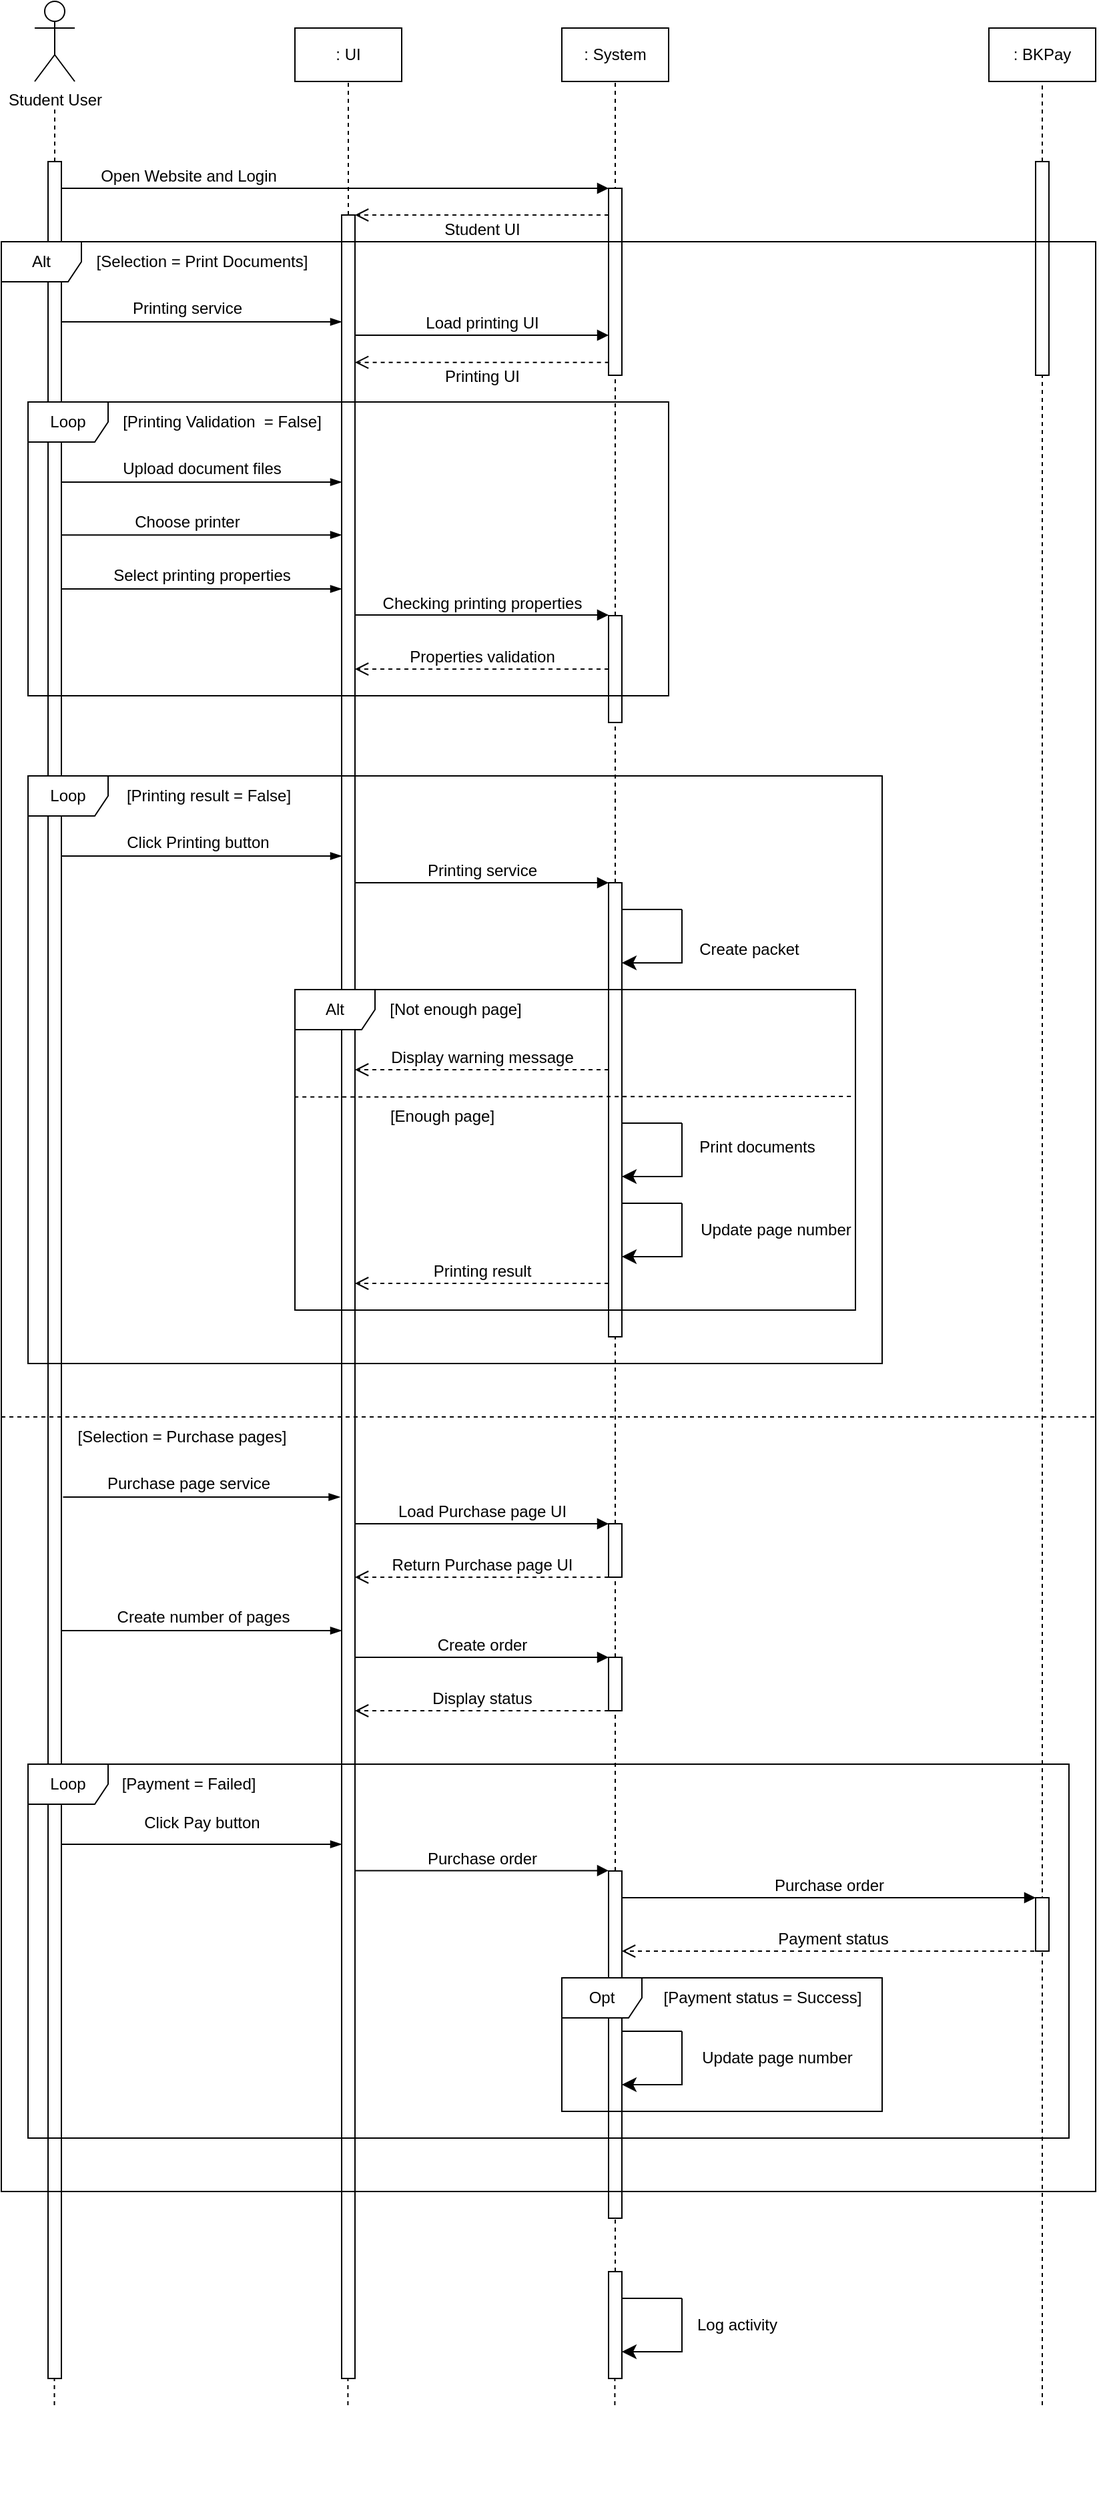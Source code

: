 <mxfile version="24.7.17">
  <diagram name="Page-1" id="VICQK_YOBx4lTLBK6XQd">
    <mxGraphModel grid="1" page="1" gridSize="10" guides="1" tooltips="1" connect="1" arrows="1" fold="1" pageScale="1" pageWidth="850" pageHeight="1100" math="0" shadow="0">
      <root>
        <mxCell id="0" />
        <mxCell id="1" parent="0" />
        <mxCell id="wZtONMUZU_BwKSZi0WM_-43" value="" style="html=1;points=[[0,0,0,0,5],[0,1,0,0,-5],[1,0,0,0,5],[1,1,0,0,-5]];perimeter=orthogonalPerimeter;outlineConnect=0;targetShapes=umlLifeline;portConstraint=eastwest;newEdgeStyle={&quot;curved&quot;:0,&quot;rounded&quot;:0};" vertex="1" parent="1">
          <mxGeometry x="275" y="200" width="10" height="1620" as="geometry" />
        </mxCell>
        <mxCell id="wZtONMUZU_BwKSZi0WM_-1" value="Student User" style="shape=umlActor;verticalLabelPosition=bottom;verticalAlign=top;html=1;outlineConnect=0;" vertex="1" parent="1">
          <mxGeometry x="45" y="40" width="30" height="60" as="geometry" />
        </mxCell>
        <mxCell id="wZtONMUZU_BwKSZi0WM_-20" value="" style="endArrow=none;dashed=1;html=1;rounded=0;" edge="1" parent="1" source="wZtONMUZU_BwKSZi0WM_-23">
          <mxGeometry width="50" height="50" relative="1" as="geometry">
            <mxPoint x="45" y="360" as="sourcePoint" />
            <mxPoint x="60" y="120" as="targetPoint" />
          </mxGeometry>
        </mxCell>
        <mxCell id="wZtONMUZU_BwKSZi0WM_-21" value="[&lt;span style=&quot;background-color: initial;&quot;&gt;Selection = Print Documents]&lt;/span&gt;" style="text;html=1;align=center;verticalAlign=middle;resizable=0;points=[];autosize=1;strokeColor=none;fillColor=none;" vertex="1" parent="1">
          <mxGeometry x="80" y="220" width="180" height="30" as="geometry" />
        </mxCell>
        <mxCell id="wZtONMUZU_BwKSZi0WM_-23" value="" style="html=1;points=[[0,0,0,0,5],[0,1,0,0,-5],[1,0,0,0,5],[1,1,0,0,-5]];perimeter=orthogonalPerimeter;outlineConnect=0;targetShapes=umlLifeline;portConstraint=eastwest;newEdgeStyle={&quot;curved&quot;:0,&quot;rounded&quot;:0};" vertex="1" parent="1">
          <mxGeometry x="55" y="160" width="10" height="1660" as="geometry" />
        </mxCell>
        <mxCell id="wZtONMUZU_BwKSZi0WM_-24" value="" style="edgeStyle=elbowEdgeStyle;fontSize=12;html=1;endArrow=blockThin;endFill=1;rounded=0;" edge="1" parent="1" source="wZtONMUZU_BwKSZi0WM_-23" target="wZtONMUZU_BwKSZi0WM_-43">
          <mxGeometry width="160" relative="1" as="geometry">
            <mxPoint x="70" y="280" as="sourcePoint" />
            <mxPoint x="250" y="280" as="targetPoint" />
            <Array as="points">
              <mxPoint x="250" y="280" />
            </Array>
          </mxGeometry>
        </mxCell>
        <mxCell id="wZtONMUZU_BwKSZi0WM_-25" value="&lt;font style=&quot;font-size: 12px;&quot;&gt;Printing service&lt;/font&gt;" style="edgeLabel;html=1;align=center;verticalAlign=middle;resizable=0;points=[];" connectable="0" vertex="1" parent="wZtONMUZU_BwKSZi0WM_-24">
          <mxGeometry x="-0.303" y="5" relative="1" as="geometry">
            <mxPoint x="21" y="-5" as="offset" />
          </mxGeometry>
        </mxCell>
        <mxCell id="wZtONMUZU_BwKSZi0WM_-28" value=": UI" style="rounded=0;whiteSpace=wrap;html=1;" vertex="1" parent="1">
          <mxGeometry x="240" y="60" width="80" height="40" as="geometry" />
        </mxCell>
        <mxCell id="wZtONMUZU_BwKSZi0WM_-29" value=": System" style="rounded=0;whiteSpace=wrap;html=1;" vertex="1" parent="1">
          <mxGeometry x="440" y="60" width="80" height="40" as="geometry" />
        </mxCell>
        <mxCell id="wZtONMUZU_BwKSZi0WM_-30" value=": BKPay" style="rounded=0;whiteSpace=wrap;html=1;" vertex="1" parent="1">
          <mxGeometry x="760" y="60" width="80" height="40" as="geometry" />
        </mxCell>
        <mxCell id="wZtONMUZU_BwKSZi0WM_-31" value="" style="endArrow=none;dashed=1;html=1;rounded=0;entryX=0.5;entryY=1;entryDx=0;entryDy=0;" edge="1" parent="1" source="wZtONMUZU_BwKSZi0WM_-43" target="wZtONMUZU_BwKSZi0WM_-28">
          <mxGeometry width="50" height="50" relative="1" as="geometry">
            <mxPoint x="260" y="760" as="sourcePoint" />
            <mxPoint x="360" y="330" as="targetPoint" />
          </mxGeometry>
        </mxCell>
        <mxCell id="wZtONMUZU_BwKSZi0WM_-32" value="" style="endArrow=none;dashed=1;html=1;rounded=0;entryX=0.5;entryY=1;entryDx=0;entryDy=0;" edge="1" parent="1" source="wZtONMUZU_BwKSZi0WM_-48" target="wZtONMUZU_BwKSZi0WM_-29">
          <mxGeometry width="50" height="50" relative="1" as="geometry">
            <mxPoint x="460" y="400" as="sourcePoint" />
            <mxPoint x="460" y="120" as="targetPoint" />
          </mxGeometry>
        </mxCell>
        <mxCell id="wZtONMUZU_BwKSZi0WM_-33" value="" style="endArrow=none;dashed=1;html=1;rounded=0;entryX=0.5;entryY=1;entryDx=0;entryDy=0;" edge="1" parent="1" source="7RUnxDJIe619laXMd0Or-14" target="wZtONMUZU_BwKSZi0WM_-30">
          <mxGeometry width="50" height="50" relative="1" as="geometry">
            <mxPoint x="800" y="760" as="sourcePoint" />
            <mxPoint x="850" y="200" as="targetPoint" />
          </mxGeometry>
        </mxCell>
        <mxCell id="wZtONMUZU_BwKSZi0WM_-37" value="" style="html=1;points=[[0,0,0,0,5],[0,1,0,0,-5],[1,0,0,0,5],[1,1,0,0,-5]];perimeter=orthogonalPerimeter;outlineConnect=0;targetShapes=umlLifeline;portConstraint=eastwest;newEdgeStyle={&quot;curved&quot;:0,&quot;rounded&quot;:0};" vertex="1" parent="1">
          <mxGeometry x="475" y="180" width="10" height="140" as="geometry" />
        </mxCell>
        <mxCell id="wZtONMUZU_BwKSZi0WM_-38" value="&lt;font style=&quot;font-size: 12px;&quot;&gt;Open Website and Login&lt;/font&gt;" style="html=1;verticalAlign=bottom;endArrow=block;curved=0;rounded=0;" edge="1" parent="1">
          <mxGeometry x="-0.537" relative="1" as="geometry">
            <mxPoint x="65" y="180.0" as="sourcePoint" />
            <mxPoint as="offset" />
            <mxPoint x="475" y="180.0" as="targetPoint" />
          </mxGeometry>
        </mxCell>
        <mxCell id="wZtONMUZU_BwKSZi0WM_-39" value="&lt;font style=&quot;font-size: 12px;&quot;&gt;Student UI&lt;/font&gt;" style="html=1;verticalAlign=bottom;endArrow=open;dashed=1;endSize=8;curved=0;rounded=0;" edge="1" parent="1">
          <mxGeometry y="20" relative="1" as="geometry">
            <mxPoint x="285" y="200" as="targetPoint" />
            <mxPoint x="475" y="200" as="sourcePoint" />
            <mxPoint as="offset" />
          </mxGeometry>
        </mxCell>
        <mxCell id="wZtONMUZU_BwKSZi0WM_-44" value="&lt;font style=&quot;font-size: 12px;&quot;&gt;Load printing UI&lt;/font&gt;" style="html=1;verticalAlign=bottom;endArrow=block;curved=0;rounded=0;" edge="1" parent="1">
          <mxGeometry width="80" relative="1" as="geometry">
            <mxPoint x="285" y="290" as="sourcePoint" />
            <mxPoint x="475" y="290" as="targetPoint" />
            <mxPoint as="offset" />
            <Array as="points">
              <mxPoint x="450" y="290" />
            </Array>
          </mxGeometry>
        </mxCell>
        <mxCell id="wZtONMUZU_BwKSZi0WM_-46" value="&lt;font style=&quot;font-size: 12px;&quot;&gt;Printing UI&lt;/font&gt;" style="html=1;verticalAlign=bottom;endArrow=open;dashed=1;endSize=8;curved=0;rounded=0;exitX=0.03;exitY=0.931;exitDx=0;exitDy=0;exitPerimeter=0;" edge="1" parent="1" source="wZtONMUZU_BwKSZi0WM_-37" target="wZtONMUZU_BwKSZi0WM_-43">
          <mxGeometry x="0.002" y="20" relative="1" as="geometry">
            <mxPoint x="510" y="320" as="sourcePoint" />
            <mxPoint x="370" y="350" as="targetPoint" />
            <mxPoint as="offset" />
          </mxGeometry>
        </mxCell>
        <mxCell id="wZtONMUZU_BwKSZi0WM_-47" value="" style="endArrow=none;dashed=1;html=1;rounded=0;entryX=0.5;entryY=1;entryDx=0;entryDy=0;" edge="1" parent="1" source="7RUnxDJIe619laXMd0Or-38" target="wZtONMUZU_BwKSZi0WM_-48">
          <mxGeometry width="50" height="50" relative="1" as="geometry">
            <mxPoint x="520" y="1840" as="sourcePoint" />
            <mxPoint x="520" y="150" as="targetPoint" />
          </mxGeometry>
        </mxCell>
        <mxCell id="wZtONMUZU_BwKSZi0WM_-48" value="" style="html=1;points=[[0,0,0,0,5],[0,1,0,0,-5],[1,0,0,0,5],[1,1,0,0,-5]];perimeter=orthogonalPerimeter;outlineConnect=0;targetShapes=umlLifeline;portConstraint=eastwest;newEdgeStyle={&quot;curved&quot;:0,&quot;rounded&quot;:0};" vertex="1" parent="1">
          <mxGeometry x="475" y="500" width="10" height="80" as="geometry" />
        </mxCell>
        <mxCell id="7RUnxDJIe619laXMd0Or-2" value="[Printing Validation&amp;nbsp; = False]" style="text;html=1;align=center;verticalAlign=middle;resizable=0;points=[];autosize=1;strokeColor=none;fillColor=none;" vertex="1" parent="1">
          <mxGeometry x="100" y="340" width="170" height="30" as="geometry" />
        </mxCell>
        <mxCell id="7RUnxDJIe619laXMd0Or-3" value="" style="edgeStyle=elbowEdgeStyle;fontSize=12;html=1;endArrow=blockThin;endFill=1;rounded=0;" edge="1" parent="1" source="wZtONMUZU_BwKSZi0WM_-23">
          <mxGeometry width="160" relative="1" as="geometry">
            <mxPoint x="70" y="400" as="sourcePoint" />
            <mxPoint x="275" y="400" as="targetPoint" />
            <Array as="points">
              <mxPoint x="260" y="400" />
            </Array>
          </mxGeometry>
        </mxCell>
        <mxCell id="7RUnxDJIe619laXMd0Or-4" value="&lt;font style=&quot;font-size: 12px;&quot;&gt;Upload document files&lt;/font&gt;" style="edgeLabel;html=1;align=center;verticalAlign=middle;resizable=0;points=[];" connectable="0" vertex="1" parent="7RUnxDJIe619laXMd0Or-3">
          <mxGeometry x="-0.303" y="5" relative="1" as="geometry">
            <mxPoint x="32" y="-5" as="offset" />
          </mxGeometry>
        </mxCell>
        <mxCell id="7RUnxDJIe619laXMd0Or-5" value="" style="edgeStyle=elbowEdgeStyle;fontSize=12;html=1;endArrow=blockThin;endFill=1;rounded=0;" edge="1" parent="1" source="wZtONMUZU_BwKSZi0WM_-23">
          <mxGeometry width="160" relative="1" as="geometry">
            <mxPoint x="70" y="439.58" as="sourcePoint" />
            <mxPoint x="275" y="439.58" as="targetPoint" />
            <Array as="points">
              <mxPoint x="270" y="439.58" />
            </Array>
          </mxGeometry>
        </mxCell>
        <mxCell id="7RUnxDJIe619laXMd0Or-6" value="&lt;font style=&quot;font-size: 12px;&quot;&gt;Choose printer&lt;/font&gt;" style="edgeLabel;html=1;align=center;verticalAlign=middle;resizable=0;points=[];" connectable="0" vertex="1" parent="7RUnxDJIe619laXMd0Or-5">
          <mxGeometry x="-0.303" y="5" relative="1" as="geometry">
            <mxPoint x="21" y="-5" as="offset" />
          </mxGeometry>
        </mxCell>
        <mxCell id="7RUnxDJIe619laXMd0Or-7" value="" style="edgeStyle=elbowEdgeStyle;fontSize=12;html=1;endArrow=blockThin;endFill=1;rounded=0;" edge="1" parent="1">
          <mxGeometry width="160" relative="1" as="geometry">
            <mxPoint x="65" y="480" as="sourcePoint" />
            <mxPoint x="275" y="480" as="targetPoint" />
            <Array as="points">
              <mxPoint x="270" y="480" />
            </Array>
          </mxGeometry>
        </mxCell>
        <mxCell id="7RUnxDJIe619laXMd0Or-8" value="&lt;font style=&quot;font-size: 12px;&quot;&gt;Select printing properties&lt;/font&gt;" style="edgeLabel;html=1;align=center;verticalAlign=middle;resizable=0;points=[];" connectable="0" vertex="1" parent="7RUnxDJIe619laXMd0Or-7">
          <mxGeometry x="-0.303" y="5" relative="1" as="geometry">
            <mxPoint x="32" y="-5" as="offset" />
          </mxGeometry>
        </mxCell>
        <mxCell id="7RUnxDJIe619laXMd0Or-10" value="" style="edgeStyle=elbowEdgeStyle;elbow=vertical;endArrow=classic;html=1;curved=0;rounded=0;endSize=8;startSize=8;" edge="1" parent="1">
          <mxGeometry width="50" height="50" relative="1" as="geometry">
            <mxPoint x="530" y="720" as="sourcePoint" />
            <mxPoint x="485" y="760" as="targetPoint" />
            <Array as="points">
              <mxPoint x="540" y="760" />
              <mxPoint x="550" y="740" />
              <mxPoint x="560" y="710" />
            </Array>
          </mxGeometry>
        </mxCell>
        <mxCell id="7RUnxDJIe619laXMd0Or-11" value="" style="endArrow=none;html=1;rounded=0;" edge="1" parent="1">
          <mxGeometry width="50" height="50" relative="1" as="geometry">
            <mxPoint x="485" y="720" as="sourcePoint" />
            <mxPoint x="530" y="720" as="targetPoint" />
          </mxGeometry>
        </mxCell>
        <mxCell id="7RUnxDJIe619laXMd0Or-12" value="&lt;font style=&quot;font-size: 12px;&quot;&gt;Create packet&lt;/font&gt;" style="edgeLabel;html=1;align=center;verticalAlign=middle;resizable=0;points=[];" connectable="0" vertex="1" parent="1">
          <mxGeometry x="580.0" y="750" as="geometry" />
        </mxCell>
        <mxCell id="7RUnxDJIe619laXMd0Or-13" value="" style="endArrow=none;dashed=1;html=1;rounded=0;entryX=0.5;entryY=1;entryDx=0;entryDy=0;" edge="1" parent="1" target="7RUnxDJIe619laXMd0Or-14">
          <mxGeometry width="50" height="50" relative="1" as="geometry">
            <mxPoint x="800" y="1840" as="sourcePoint" />
            <mxPoint x="800" y="150" as="targetPoint" />
          </mxGeometry>
        </mxCell>
        <mxCell id="7RUnxDJIe619laXMd0Or-14" value="" style="html=1;points=[[0,0,0,0,5],[0,1,0,0,-5],[1,0,0,0,5],[1,1,0,0,-5]];perimeter=orthogonalPerimeter;outlineConnect=0;targetShapes=umlLifeline;portConstraint=eastwest;newEdgeStyle={&quot;curved&quot;:0,&quot;rounded&quot;:0};" vertex="1" parent="1">
          <mxGeometry x="795" y="160" width="10" height="160" as="geometry" />
        </mxCell>
        <mxCell id="7RUnxDJIe619laXMd0Or-15" value="" style="edgeStyle=elbowEdgeStyle;fontSize=12;html=1;endArrow=blockThin;endFill=1;rounded=0;" edge="1" parent="1">
          <mxGeometry width="160" relative="1" as="geometry">
            <mxPoint x="65" y="680" as="sourcePoint" />
            <mxPoint x="275" y="680" as="targetPoint" />
            <Array as="points">
              <mxPoint x="270" y="680" />
            </Array>
          </mxGeometry>
        </mxCell>
        <mxCell id="7RUnxDJIe619laXMd0Or-16" value="&lt;font style=&quot;font-size: 12px;&quot;&gt;Click Printing button&lt;/font&gt;" style="edgeLabel;html=1;align=center;verticalAlign=middle;resizable=0;points=[];" connectable="0" vertex="1" parent="7RUnxDJIe619laXMd0Or-15">
          <mxGeometry x="-0.303" y="5" relative="1" as="geometry">
            <mxPoint x="29" y="-5" as="offset" />
          </mxGeometry>
        </mxCell>
        <mxCell id="7RUnxDJIe619laXMd0Or-17" value="[Printing result = False]" style="text;html=1;align=center;verticalAlign=middle;resizable=0;points=[];autosize=1;strokeColor=none;fillColor=none;" vertex="1" parent="1">
          <mxGeometry x="100" y="620" width="150" height="30" as="geometry" />
        </mxCell>
        <mxCell id="7RUnxDJIe619laXMd0Or-18" value="" style="html=1;points=[[0,0,0,0,5],[0,1,0,0,-5],[1,0,0,0,5],[1,1,0,0,-5]];perimeter=orthogonalPerimeter;outlineConnect=0;targetShapes=umlLifeline;portConstraint=eastwest;newEdgeStyle={&quot;curved&quot;:0,&quot;rounded&quot;:0};" vertex="1" parent="1">
          <mxGeometry x="475" y="700" width="10" height="340" as="geometry" />
        </mxCell>
        <mxCell id="7RUnxDJIe619laXMd0Or-21" value="" style="edgeStyle=elbowEdgeStyle;elbow=vertical;endArrow=classic;html=1;curved=0;rounded=0;endSize=8;startSize=8;" edge="1" parent="1">
          <mxGeometry width="50" height="50" relative="1" as="geometry">
            <mxPoint x="530" y="880" as="sourcePoint" />
            <mxPoint x="485" y="920" as="targetPoint" />
            <Array as="points">
              <mxPoint x="540" y="920" />
              <mxPoint x="530" y="890" />
            </Array>
          </mxGeometry>
        </mxCell>
        <mxCell id="7RUnxDJIe619laXMd0Or-22" value="" style="endArrow=none;html=1;rounded=0;" edge="1" parent="1">
          <mxGeometry width="50" height="50" relative="1" as="geometry">
            <mxPoint x="485" y="880" as="sourcePoint" />
            <mxPoint x="530" y="880" as="targetPoint" />
          </mxGeometry>
        </mxCell>
        <mxCell id="7RUnxDJIe619laXMd0Or-23" value="" style="edgeStyle=elbowEdgeStyle;elbow=vertical;endArrow=classic;html=1;curved=0;rounded=0;endSize=8;startSize=8;" edge="1" parent="1">
          <mxGeometry width="50" height="50" relative="1" as="geometry">
            <mxPoint x="530" y="940" as="sourcePoint" />
            <mxPoint x="485" y="980" as="targetPoint" />
            <Array as="points">
              <mxPoint x="520" y="980" />
              <mxPoint x="530" y="950" />
            </Array>
          </mxGeometry>
        </mxCell>
        <mxCell id="7RUnxDJIe619laXMd0Or-24" value="" style="endArrow=none;html=1;rounded=0;" edge="1" parent="1">
          <mxGeometry width="50" height="50" relative="1" as="geometry">
            <mxPoint x="485" y="940" as="sourcePoint" />
            <mxPoint x="530" y="940" as="targetPoint" />
          </mxGeometry>
        </mxCell>
        <mxCell id="7RUnxDJIe619laXMd0Or-26" value="&lt;font style=&quot;font-size: 12px;&quot;&gt;Checking printing properties&lt;/font&gt;" style="html=1;verticalAlign=bottom;endArrow=block;curved=0;rounded=0;" edge="1" parent="1">
          <mxGeometry width="80" relative="1" as="geometry">
            <mxPoint x="285" y="499.5" as="sourcePoint" />
            <mxPoint x="475" y="499.5" as="targetPoint" />
            <mxPoint as="offset" />
          </mxGeometry>
        </mxCell>
        <mxCell id="7RUnxDJIe619laXMd0Or-27" value="[Not enough page]" style="text;html=1;align=center;verticalAlign=middle;resizable=0;points=[];autosize=1;strokeColor=none;fillColor=none;" vertex="1" parent="1">
          <mxGeometry x="300" y="780" width="120" height="30" as="geometry" />
        </mxCell>
        <mxCell id="7RUnxDJIe619laXMd0Or-29" value="&lt;font style=&quot;font-size: 12px;&quot;&gt;Print documents&lt;/font&gt;" style="edgeLabel;html=1;align=center;verticalAlign=middle;resizable=0;points=[];" connectable="0" vertex="1" parent="1">
          <mxGeometry x="580.0" y="895" as="geometry">
            <mxPoint x="6" y="3" as="offset" />
          </mxGeometry>
        </mxCell>
        <mxCell id="7RUnxDJIe619laXMd0Or-30" value="&lt;font style=&quot;font-size: 12px;&quot;&gt;Update page number&lt;/font&gt;" style="edgeLabel;html=1;align=center;verticalAlign=middle;resizable=0;points=[];" connectable="0" vertex="1" parent="1">
          <mxGeometry x="600.0" y="960" as="geometry" />
        </mxCell>
        <mxCell id="7RUnxDJIe619laXMd0Or-31" value="[Enough page]" style="text;html=1;align=center;verticalAlign=middle;resizable=0;points=[];autosize=1;strokeColor=none;fillColor=none;" vertex="1" parent="1">
          <mxGeometry x="300" y="860" width="100" height="30" as="geometry" />
        </mxCell>
        <mxCell id="7RUnxDJIe619laXMd0Or-32" value="&lt;font style=&quot;font-size: 12px;&quot;&gt;Printing service&lt;/font&gt;" style="html=1;verticalAlign=bottom;endArrow=block;curved=0;rounded=0;" edge="1" parent="1">
          <mxGeometry width="80" relative="1" as="geometry">
            <mxPoint x="285.0" y="700" as="sourcePoint" />
            <mxPoint x="475" y="700" as="targetPoint" />
            <mxPoint as="offset" />
          </mxGeometry>
        </mxCell>
        <mxCell id="7RUnxDJIe619laXMd0Or-33" value="&lt;font style=&quot;font-size: 12px;&quot;&gt;Printing result&lt;/font&gt;" style="html=1;verticalAlign=bottom;endArrow=open;dashed=1;endSize=8;curved=0;rounded=0;" edge="1" parent="1">
          <mxGeometry y="1" relative="1" as="geometry">
            <mxPoint x="475" y="1000" as="sourcePoint" />
            <mxPoint x="285" y="1000.0" as="targetPoint" />
            <mxPoint y="-1" as="offset" />
          </mxGeometry>
        </mxCell>
        <mxCell id="7RUnxDJIe619laXMd0Or-34" value="" style="edgeStyle=elbowEdgeStyle;fontSize=12;html=1;endArrow=blockThin;endFill=1;rounded=0;" edge="1" parent="1">
          <mxGeometry width="160" relative="1" as="geometry">
            <mxPoint x="66.25" y="1160" as="sourcePoint" />
            <mxPoint x="273.75" y="1160" as="targetPoint" />
            <Array as="points">
              <mxPoint x="268.75" y="1160" />
            </Array>
          </mxGeometry>
        </mxCell>
        <mxCell id="7RUnxDJIe619laXMd0Or-35" value="&lt;font style=&quot;font-size: 12px;&quot;&gt;Purchase page service&lt;/font&gt;" style="edgeLabel;html=1;align=center;verticalAlign=middle;resizable=0;points=[];" connectable="0" vertex="1" parent="7RUnxDJIe619laXMd0Or-34">
          <mxGeometry x="-0.303" y="5" relative="1" as="geometry">
            <mxPoint x="21" y="-5" as="offset" />
          </mxGeometry>
        </mxCell>
        <mxCell id="7RUnxDJIe619laXMd0Or-39" value="" style="endArrow=none;dashed=1;html=1;rounded=0;entryX=0.5;entryY=1;entryDx=0;entryDy=0;" edge="1" parent="1" source="7RUnxDJIe619laXMd0Or-45" target="7RUnxDJIe619laXMd0Or-38">
          <mxGeometry width="50" height="50" relative="1" as="geometry">
            <mxPoint x="520" y="1840" as="sourcePoint" />
            <mxPoint x="520" y="600" as="targetPoint" />
          </mxGeometry>
        </mxCell>
        <mxCell id="7RUnxDJIe619laXMd0Or-38" value="" style="html=1;points=[[0,0,0,0,5],[0,1,0,0,-5],[1,0,0,0,5],[1,1,0,0,-5]];perimeter=orthogonalPerimeter;outlineConnect=0;targetShapes=umlLifeline;portConstraint=eastwest;newEdgeStyle={&quot;curved&quot;:0,&quot;rounded&quot;:0};" vertex="1" parent="1">
          <mxGeometry x="475" y="1180" width="10" height="40" as="geometry" />
        </mxCell>
        <mxCell id="7RUnxDJIe619laXMd0Or-40" value="&lt;font style=&quot;font-size: 12px;&quot;&gt;Load Purchase page UI&lt;/font&gt;" style="html=1;verticalAlign=bottom;endArrow=block;curved=0;rounded=0;" edge="1" parent="1">
          <mxGeometry width="80" relative="1" as="geometry">
            <mxPoint x="285" y="1180" as="sourcePoint" />
            <mxPoint x="475" y="1180" as="targetPoint" />
            <mxPoint as="offset" />
          </mxGeometry>
        </mxCell>
        <mxCell id="7RUnxDJIe619laXMd0Or-41" value="&lt;font style=&quot;font-size: 12px;&quot;&gt;Return Purchase page UI&lt;/font&gt;" style="html=1;verticalAlign=bottom;endArrow=open;dashed=1;endSize=8;curved=0;rounded=0;" edge="1" parent="1">
          <mxGeometry relative="1" as="geometry">
            <mxPoint x="475" y="1220" as="sourcePoint" />
            <mxPoint x="285" y="1220" as="targetPoint" />
          </mxGeometry>
        </mxCell>
        <mxCell id="7RUnxDJIe619laXMd0Or-42" value="" style="edgeStyle=elbowEdgeStyle;fontSize=12;html=1;endArrow=blockThin;endFill=1;rounded=0;" edge="1" parent="1" source="wZtONMUZU_BwKSZi0WM_-23">
          <mxGeometry width="160" relative="1" as="geometry">
            <mxPoint x="70" y="1260" as="sourcePoint" />
            <mxPoint x="275" y="1260" as="targetPoint" />
            <Array as="points">
              <mxPoint x="270" y="1260" />
            </Array>
          </mxGeometry>
        </mxCell>
        <mxCell id="7RUnxDJIe619laXMd0Or-43" value="&lt;font style=&quot;font-size: 12px;&quot;&gt;Create number of pages&lt;/font&gt;" style="edgeLabel;html=1;align=center;verticalAlign=middle;resizable=0;points=[];" connectable="0" vertex="1" parent="7RUnxDJIe619laXMd0Or-42">
          <mxGeometry x="-0.303" y="5" relative="1" as="geometry">
            <mxPoint x="33" y="-5" as="offset" />
          </mxGeometry>
        </mxCell>
        <mxCell id="7RUnxDJIe619laXMd0Or-44" value="&lt;font style=&quot;font-size: 12px;&quot;&gt;Create order&lt;/font&gt;" style="html=1;verticalAlign=bottom;endArrow=block;curved=0;rounded=0;" edge="1" parent="1" source="wZtONMUZU_BwKSZi0WM_-43">
          <mxGeometry width="80" relative="1" as="geometry">
            <mxPoint x="225.0" y="1280" as="sourcePoint" />
            <mxPoint x="475" y="1280" as="targetPoint" />
            <mxPoint as="offset" />
          </mxGeometry>
        </mxCell>
        <mxCell id="7RUnxDJIe619laXMd0Or-46" value="" style="endArrow=none;dashed=1;html=1;rounded=0;entryX=0.5;entryY=1;entryDx=0;entryDy=0;" edge="1" parent="1" source="7RUnxDJIe619laXMd0Or-51" target="7RUnxDJIe619laXMd0Or-45">
          <mxGeometry width="50" height="50" relative="1" as="geometry">
            <mxPoint x="520" y="1840" as="sourcePoint" />
            <mxPoint x="520" y="1200" as="targetPoint" />
          </mxGeometry>
        </mxCell>
        <mxCell id="7RUnxDJIe619laXMd0Or-45" value="" style="html=1;points=[[0,0,0,0,5],[0,1,0,0,-5],[1,0,0,0,5],[1,1,0,0,-5]];perimeter=orthogonalPerimeter;outlineConnect=0;targetShapes=umlLifeline;portConstraint=eastwest;newEdgeStyle={&quot;curved&quot;:0,&quot;rounded&quot;:0};" vertex="1" parent="1">
          <mxGeometry x="475" y="1280" width="10" height="40" as="geometry" />
        </mxCell>
        <mxCell id="7RUnxDJIe619laXMd0Or-47" value="&lt;font style=&quot;font-size: 12px;&quot;&gt;Display status&lt;/font&gt;" style="html=1;verticalAlign=bottom;endArrow=open;dashed=1;endSize=8;curved=0;rounded=0;" edge="1" parent="1">
          <mxGeometry relative="1" as="geometry">
            <mxPoint x="475" y="1320.0" as="sourcePoint" />
            <mxPoint x="285" y="1320" as="targetPoint" />
            <mxPoint as="offset" />
          </mxGeometry>
        </mxCell>
        <mxCell id="7RUnxDJIe619laXMd0Or-51" value="" style="html=1;points=[[0,0,0,0,5],[0,1,0,0,-5],[1,0,0,0,5],[1,1,0,0,-5]];perimeter=orthogonalPerimeter;outlineConnect=0;targetShapes=umlLifeline;portConstraint=eastwest;newEdgeStyle={&quot;curved&quot;:0,&quot;rounded&quot;:0};" vertex="1" parent="1">
          <mxGeometry x="475" y="1440" width="10" height="260" as="geometry" />
        </mxCell>
        <mxCell id="7RUnxDJIe619laXMd0Or-55" value="[Payment = Failed]" style="text;html=1;align=center;verticalAlign=middle;resizable=0;points=[];autosize=1;strokeColor=none;fillColor=none;" vertex="1" parent="1">
          <mxGeometry x="100" y="1360" width="120" height="30" as="geometry" />
        </mxCell>
        <mxCell id="7RUnxDJIe619laXMd0Or-56" value="" style="edgeStyle=elbowEdgeStyle;fontSize=12;html=1;endArrow=blockThin;endFill=1;rounded=0;" edge="1" parent="1">
          <mxGeometry width="160" relative="1" as="geometry">
            <mxPoint x="65" y="1420" as="sourcePoint" />
            <mxPoint x="275" y="1420" as="targetPoint" />
            <Array as="points">
              <mxPoint x="270" y="1420" />
            </Array>
          </mxGeometry>
        </mxCell>
        <mxCell id="7RUnxDJIe619laXMd0Or-60" value="&lt;font style=&quot;font-size: 12px;&quot;&gt;Purchase order&lt;/font&gt;" style="html=1;verticalAlign=bottom;endArrow=block;curved=0;rounded=0;" edge="1" parent="1">
          <mxGeometry width="80" relative="1" as="geometry">
            <mxPoint x="285" y="1439.71" as="sourcePoint" />
            <mxPoint x="475" y="1439.71" as="targetPoint" />
            <mxPoint as="offset" />
          </mxGeometry>
        </mxCell>
        <mxCell id="y8k3Hmz2aT3NlN5WsP2_-2" value="" style="html=1;points=[[0,0,0,0,5],[0,1,0,0,-5],[1,0,0,0,5],[1,1,0,0,-5]];perimeter=orthogonalPerimeter;outlineConnect=0;targetShapes=umlLifeline;portConstraint=eastwest;newEdgeStyle={&quot;curved&quot;:0,&quot;rounded&quot;:0};" vertex="1" parent="1">
          <mxGeometry x="795" y="1460" width="10" height="40" as="geometry" />
        </mxCell>
        <mxCell id="y8k3Hmz2aT3NlN5WsP2_-3" value="&lt;font style=&quot;font-size: 12px;&quot;&gt;Payment status&lt;/font&gt;" style="html=1;verticalAlign=bottom;endArrow=open;dashed=1;endSize=8;curved=0;rounded=0;" edge="1" parent="1">
          <mxGeometry x="0.001" relative="1" as="geometry">
            <mxPoint x="800" y="1500" as="sourcePoint" />
            <mxPoint x="485" y="1500" as="targetPoint" />
            <mxPoint as="offset" />
          </mxGeometry>
        </mxCell>
        <mxCell id="y8k3Hmz2aT3NlN5WsP2_-6" value="&lt;font style=&quot;font-size: 12px;&quot;&gt;Purchase order&lt;/font&gt;" style="html=1;verticalAlign=bottom;endArrow=block;curved=0;rounded=0;" edge="1" parent="1">
          <mxGeometry width="80" relative="1" as="geometry">
            <mxPoint x="485" y="1460" as="sourcePoint" />
            <mxPoint x="795" y="1460" as="targetPoint" />
            <mxPoint as="offset" />
          </mxGeometry>
        </mxCell>
        <mxCell id="y8k3Hmz2aT3NlN5WsP2_-7" value="" style="edgeStyle=elbowEdgeStyle;elbow=vertical;endArrow=classic;html=1;curved=0;rounded=0;endSize=8;startSize=8;" edge="1" parent="1">
          <mxGeometry width="50" height="50" relative="1" as="geometry">
            <mxPoint x="530" y="1560" as="sourcePoint" />
            <mxPoint x="485" y="1600" as="targetPoint" />
            <Array as="points">
              <mxPoint x="520" y="1600" />
              <mxPoint x="530" y="1570" />
            </Array>
          </mxGeometry>
        </mxCell>
        <mxCell id="y8k3Hmz2aT3NlN5WsP2_-10" value="&lt;font style=&quot;font-size: 12px;&quot;&gt;Update page number&lt;/font&gt;" style="edgeLabel;html=1;align=center;verticalAlign=middle;resizable=0;points=[];" connectable="0" vertex="1" parent="1">
          <mxGeometry x="620.0" y="1710" as="geometry">
            <mxPoint x="-19" y="-130" as="offset" />
          </mxGeometry>
        </mxCell>
        <mxCell id="y8k3Hmz2aT3NlN5WsP2_-11" value="[Payment status = Success]" style="text;html=1;align=center;verticalAlign=middle;resizable=0;points=[];autosize=1;strokeColor=none;fillColor=none;" vertex="1" parent="1">
          <mxGeometry x="505" y="1520" width="170" height="30" as="geometry" />
        </mxCell>
        <mxCell id="y8k3Hmz2aT3NlN5WsP2_-13" value="Alt" style="shape=umlFrame;whiteSpace=wrap;html=1;pointerEvents=0;width=60;height=30;" vertex="1" parent="1">
          <mxGeometry x="20" y="220" width="820" height="1460" as="geometry" />
        </mxCell>
        <mxCell id="y8k3Hmz2aT3NlN5WsP2_-14" value="Alt" style="shape=umlFrame;whiteSpace=wrap;html=1;pointerEvents=0;" vertex="1" parent="1">
          <mxGeometry x="240" y="780" width="420" height="240" as="geometry" />
        </mxCell>
        <mxCell id="y8k3Hmz2aT3NlN5WsP2_-16" value="Loop" style="shape=umlFrame;whiteSpace=wrap;html=1;pointerEvents=0;" vertex="1" parent="1">
          <mxGeometry x="40" y="1360" width="780" height="280" as="geometry" />
        </mxCell>
        <mxCell id="y8k3Hmz2aT3NlN5WsP2_-17" value="Opt" style="shape=umlFrame;whiteSpace=wrap;html=1;pointerEvents=0;" vertex="1" parent="1">
          <mxGeometry x="440" y="1520" width="240" height="100" as="geometry" />
        </mxCell>
        <mxCell id="y8k3Hmz2aT3NlN5WsP2_-22" value="&lt;font style=&quot;font-size: 12px;&quot;&gt;Properties validation&lt;/font&gt;" style="html=1;verticalAlign=bottom;endArrow=open;dashed=1;endSize=8;curved=0;rounded=0;exitX=0.03;exitY=0.931;exitDx=0;exitDy=0;exitPerimeter=0;" edge="1" parent="1">
          <mxGeometry x="0.002" relative="1" as="geometry">
            <mxPoint x="475" y="540" as="sourcePoint" />
            <mxPoint x="285" y="540" as="targetPoint" />
            <mxPoint as="offset" />
          </mxGeometry>
        </mxCell>
        <mxCell id="y8k3Hmz2aT3NlN5WsP2_-25" value="" style="endArrow=none;html=1;rounded=0;" edge="1" parent="1">
          <mxGeometry width="50" height="50" relative="1" as="geometry">
            <mxPoint x="485" y="1560" as="sourcePoint" />
            <mxPoint x="530" y="1560" as="targetPoint" />
          </mxGeometry>
        </mxCell>
        <mxCell id="y8k3Hmz2aT3NlN5WsP2_-28" value="" style="endArrow=none;dashed=1;html=1;rounded=0;" edge="1" parent="1">
          <mxGeometry width="50" height="50" relative="1" as="geometry">
            <mxPoint x="59.76" y="1840" as="sourcePoint" />
            <mxPoint x="59.76" y="1820" as="targetPoint" />
          </mxGeometry>
        </mxCell>
        <mxCell id="UM7YqBsF_UwUpisCGM5g-1" value="" style="endArrow=none;dashed=1;html=1;rounded=0;exitX=0;exitY=0.544;exitDx=0;exitDy=0;exitPerimeter=0;" edge="1" parent="1">
          <mxGeometry width="50" height="50" relative="1" as="geometry">
            <mxPoint x="20.0" y="1100" as="sourcePoint" />
            <mxPoint x="840" y="1100" as="targetPoint" />
          </mxGeometry>
        </mxCell>
        <mxCell id="wZtONMUZU_BwKSZi0WM_-18" value="Loop" style="shape=umlFrame;whiteSpace=wrap;html=1;pointerEvents=0;" vertex="1" parent="1">
          <mxGeometry x="40" y="340" width="480" height="220" as="geometry" />
        </mxCell>
        <mxCell id="wZtONMUZU_BwKSZi0WM_-17" value="Loop" style="shape=umlFrame;whiteSpace=wrap;html=1;pointerEvents=0;" vertex="1" parent="1">
          <mxGeometry x="40" y="620" width="640" height="440" as="geometry" />
        </mxCell>
        <mxCell id="UM7YqBsF_UwUpisCGM5g-4" value="" style="endArrow=none;dashed=1;html=1;rounded=0;entryX=1;entryY=0.269;entryDx=0;entryDy=0;entryPerimeter=0;exitX=-0.001;exitY=0.335;exitDx=0;exitDy=0;exitPerimeter=0;" edge="1" parent="1" source="y8k3Hmz2aT3NlN5WsP2_-14">
          <mxGeometry width="50" height="50" relative="1" as="geometry">
            <mxPoint x="265.41" y="860.43" as="sourcePoint" />
            <mxPoint x="660" y="860.0" as="targetPoint" />
          </mxGeometry>
        </mxCell>
        <mxCell id="MlgIntw-74PIWDfnZWoK-4" value="&lt;span style=&quot;font-size: 12px;&quot;&gt;Display warning message&lt;/span&gt;" style="html=1;verticalAlign=bottom;endArrow=open;dashed=1;endSize=8;curved=0;rounded=0;exitX=0.03;exitY=0.931;exitDx=0;exitDy=0;exitPerimeter=0;" edge="1" parent="1">
          <mxGeometry relative="1" as="geometry">
            <mxPoint x="475" y="840" as="sourcePoint" />
            <mxPoint x="285" y="840" as="targetPoint" />
            <mxPoint as="offset" />
          </mxGeometry>
        </mxCell>
        <mxCell id="MlgIntw-74PIWDfnZWoK-6" value="[&lt;span style=&quot;background-color: initial;&quot;&gt;Selection = Purchase pages]&lt;/span&gt;" style="text;html=1;align=center;verticalAlign=middle;resizable=0;points=[];autosize=1;strokeColor=none;fillColor=none;" vertex="1" parent="1">
          <mxGeometry x="65" y="1100" width="180" height="30" as="geometry" />
        </mxCell>
        <mxCell id="MlgIntw-74PIWDfnZWoK-13" value="&lt;font style=&quot;font-size: 12px;&quot;&gt;Click Pay button&lt;/font&gt;" style="edgeLabel;html=1;align=center;verticalAlign=middle;resizable=0;points=[];" connectable="0" vertex="1" parent="1">
          <mxGeometry x="155.003" y="1440" as="geometry">
            <mxPoint x="15" y="-36" as="offset" />
          </mxGeometry>
        </mxCell>
        <mxCell id="Qi06ILJX076gjDpNv8Mj-2" value="" style="endArrow=none;dashed=1;html=1;rounded=0;" edge="1" parent="1">
          <mxGeometry width="50" height="50" relative="1" as="geometry">
            <mxPoint x="279.71" y="1840" as="sourcePoint" />
            <mxPoint x="279.71" y="1820" as="targetPoint" />
          </mxGeometry>
        </mxCell>
        <mxCell id="Qi06ILJX076gjDpNv8Mj-3" value="" style="endArrow=none;dashed=1;html=1;rounded=0;" edge="1" parent="1" source="Qi06ILJX076gjDpNv8Mj-8" target="7RUnxDJIe619laXMd0Or-51">
          <mxGeometry width="50" height="50" relative="1" as="geometry">
            <mxPoint x="479.71" y="1840" as="sourcePoint" />
            <mxPoint x="479.71" y="1820" as="targetPoint" />
          </mxGeometry>
        </mxCell>
        <mxCell id="Qi06ILJX076gjDpNv8Mj-5" value="" style="edgeStyle=elbowEdgeStyle;elbow=vertical;endArrow=classic;html=1;curved=0;rounded=0;endSize=8;startSize=8;" edge="1" parent="1">
          <mxGeometry width="50" height="50" relative="1" as="geometry">
            <mxPoint x="530" y="1760" as="sourcePoint" />
            <mxPoint x="485" y="1800" as="targetPoint" />
            <Array as="points">
              <mxPoint x="520" y="1800" />
              <mxPoint x="530" y="1770" />
            </Array>
          </mxGeometry>
        </mxCell>
        <mxCell id="Qi06ILJX076gjDpNv8Mj-6" value="" style="endArrow=none;html=1;rounded=0;" edge="1" parent="1">
          <mxGeometry width="50" height="50" relative="1" as="geometry">
            <mxPoint x="485" y="1760" as="sourcePoint" />
            <mxPoint x="530" y="1760" as="targetPoint" />
          </mxGeometry>
        </mxCell>
        <mxCell id="Qi06ILJX076gjDpNv8Mj-7" value="&lt;font style=&quot;font-size: 12px;&quot;&gt;Log activity&lt;/font&gt;" style="edgeLabel;html=1;align=center;verticalAlign=middle;resizable=0;points=[];" connectable="0" vertex="1" parent="1">
          <mxGeometry x="590.0" y="1910" as="geometry">
            <mxPoint x="-19" y="-130" as="offset" />
          </mxGeometry>
        </mxCell>
        <mxCell id="Qi06ILJX076gjDpNv8Mj-9" value="" style="endArrow=none;dashed=1;html=1;rounded=0;" edge="1" parent="1" target="Qi06ILJX076gjDpNv8Mj-8">
          <mxGeometry width="50" height="50" relative="1" as="geometry">
            <mxPoint x="479.71" y="1840" as="sourcePoint" />
            <mxPoint x="480" y="1700" as="targetPoint" />
          </mxGeometry>
        </mxCell>
        <mxCell id="Qi06ILJX076gjDpNv8Mj-8" value="" style="html=1;points=[[0,0,0,0,5],[0,1,0,0,-5],[1,0,0,0,5],[1,1,0,0,-5]];perimeter=orthogonalPerimeter;outlineConnect=0;targetShapes=umlLifeline;portConstraint=eastwest;newEdgeStyle={&quot;curved&quot;:0,&quot;rounded&quot;:0};" vertex="1" parent="1">
          <mxGeometry x="475" y="1740" width="10" height="80" as="geometry" />
        </mxCell>
      </root>
    </mxGraphModel>
  </diagram>
</mxfile>
